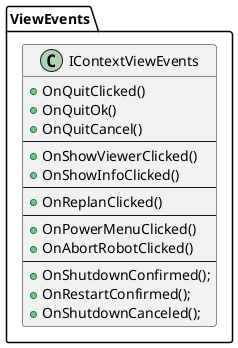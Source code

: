 @startuml IContextViewEvents

package ViewEvents
{

class IContextViewEvents
{
    +OnQuitClicked()
    +OnQuitOk()
    +OnQuitCancel()
    ---
    +OnShowViewerClicked()
    +OnShowInfoClicked()
    ---
    +OnReplanClicked()
    --
    +OnPowerMenuClicked()
    +OnAbortRobotClicked()
    ---
    +OnShutdownConfirmed();
    +OnRestartConfirmed();
    +OnShutdownCanceled();
}

}

@enduml
